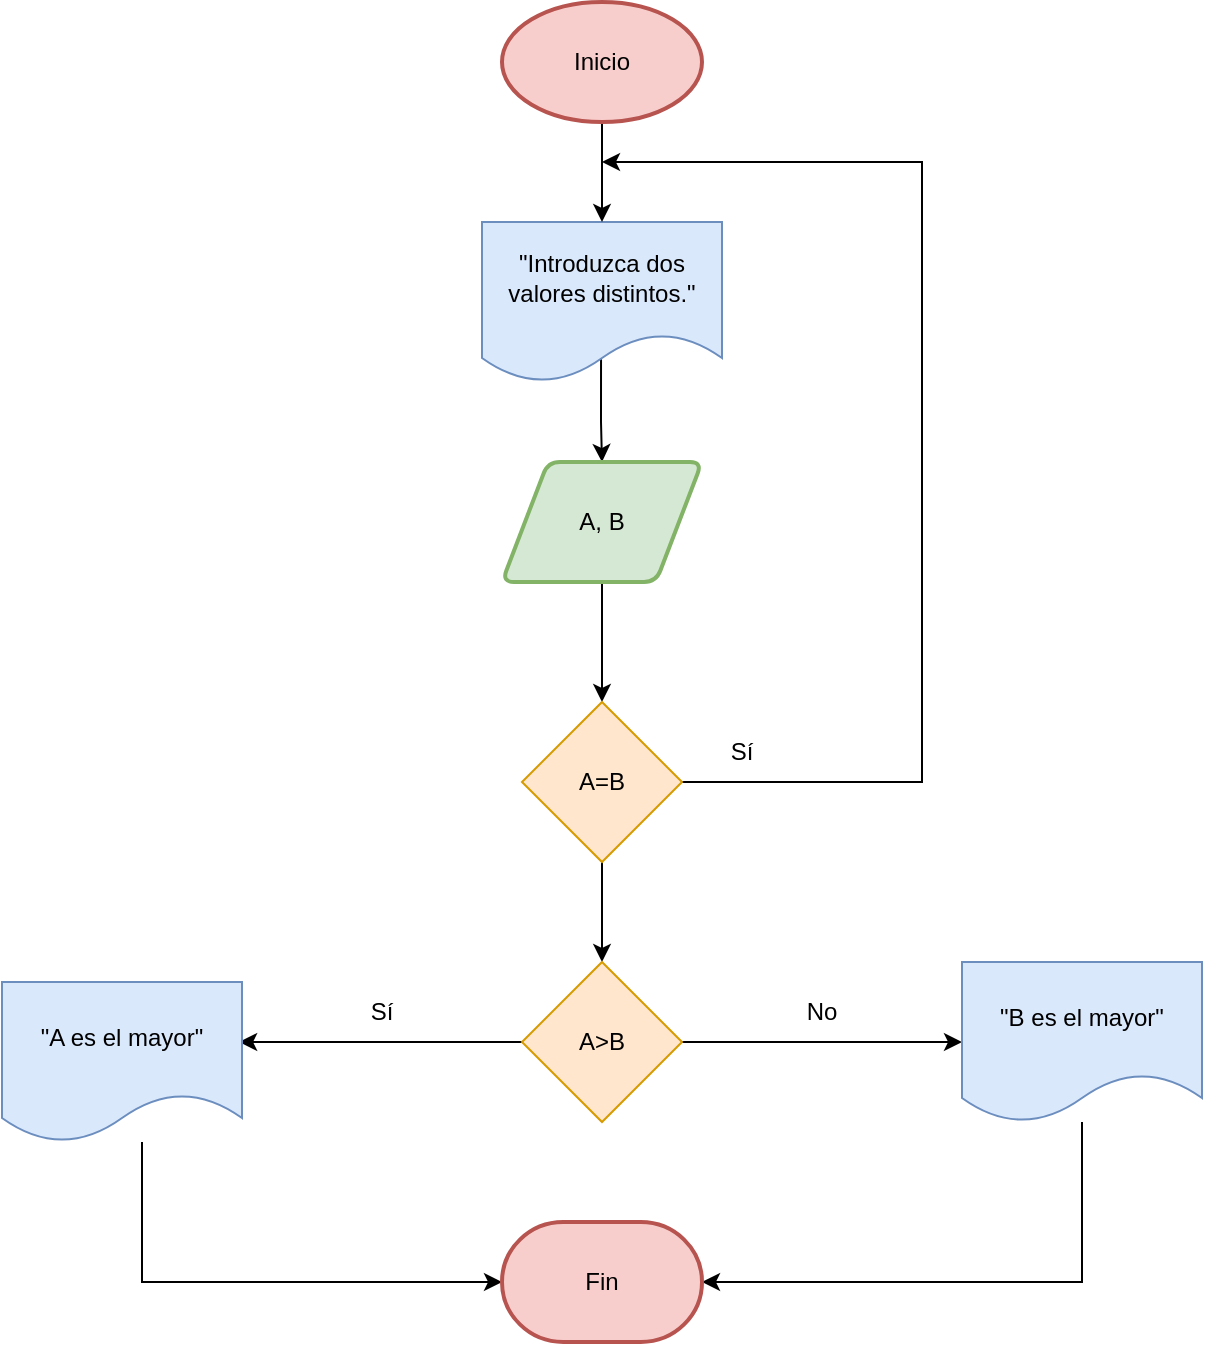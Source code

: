 <mxfile version="21.7.5" type="github">
  <diagram name="Página-1" id="qEB6BaKTPmM8J646-XOI">
    <mxGraphModel dx="1296" dy="749" grid="1" gridSize="10" guides="1" tooltips="1" connect="1" arrows="1" fold="1" page="1" pageScale="1" pageWidth="850" pageHeight="1400" math="0" shadow="0">
      <root>
        <mxCell id="0" />
        <mxCell id="1" parent="0" />
        <mxCell id="hqWikdrg4aMqNIsLkIlF-9" style="edgeStyle=orthogonalEdgeStyle;rounded=0;orthogonalLoop=1;jettySize=auto;html=1;entryX=0.5;entryY=0;entryDx=0;entryDy=0;exitX=0.496;exitY=0.858;exitDx=0;exitDy=0;exitPerimeter=0;" edge="1" parent="1" source="hqWikdrg4aMqNIsLkIlF-4" target="hqWikdrg4aMqNIsLkIlF-8">
          <mxGeometry relative="1" as="geometry" />
        </mxCell>
        <mxCell id="hqWikdrg4aMqNIsLkIlF-4" value="&lt;div&gt;&quot;Introduzca dos valores distintos.&quot;&lt;br&gt;&lt;/div&gt;" style="shape=document;whiteSpace=wrap;html=1;boundedLbl=1;fillColor=#dae8fc;strokeColor=#6c8ebf;" vertex="1" parent="1">
          <mxGeometry x="380" y="180" width="120" height="80" as="geometry" />
        </mxCell>
        <mxCell id="hqWikdrg4aMqNIsLkIlF-11" style="edgeStyle=orthogonalEdgeStyle;rounded=0;orthogonalLoop=1;jettySize=auto;html=1;entryX=0.5;entryY=0;entryDx=0;entryDy=0;" edge="1" parent="1" source="hqWikdrg4aMqNIsLkIlF-8" target="hqWikdrg4aMqNIsLkIlF-10">
          <mxGeometry relative="1" as="geometry" />
        </mxCell>
        <mxCell id="hqWikdrg4aMqNIsLkIlF-8" value="A, B" style="shape=parallelogram;html=1;strokeWidth=2;perimeter=parallelogramPerimeter;whiteSpace=wrap;rounded=1;arcSize=12;size=0.23;fillColor=#d5e8d4;strokeColor=#82b366;" vertex="1" parent="1">
          <mxGeometry x="390" y="300" width="100" height="60" as="geometry" />
        </mxCell>
        <mxCell id="hqWikdrg4aMqNIsLkIlF-12" style="edgeStyle=orthogonalEdgeStyle;rounded=0;orthogonalLoop=1;jettySize=auto;html=1;" edge="1" parent="1" source="hqWikdrg4aMqNIsLkIlF-10">
          <mxGeometry relative="1" as="geometry">
            <mxPoint x="440" y="150" as="targetPoint" />
            <Array as="points">
              <mxPoint x="600" y="460" />
              <mxPoint x="600" y="150" />
            </Array>
          </mxGeometry>
        </mxCell>
        <mxCell id="hqWikdrg4aMqNIsLkIlF-15" value="" style="edgeStyle=orthogonalEdgeStyle;rounded=0;orthogonalLoop=1;jettySize=auto;html=1;" edge="1" parent="1" source="hqWikdrg4aMqNIsLkIlF-10" target="hqWikdrg4aMqNIsLkIlF-14">
          <mxGeometry relative="1" as="geometry" />
        </mxCell>
        <mxCell id="hqWikdrg4aMqNIsLkIlF-10" value="A=B" style="rhombus;whiteSpace=wrap;html=1;fillColor=#ffe6cc;strokeColor=#d79b00;" vertex="1" parent="1">
          <mxGeometry x="400" y="420" width="80" height="80" as="geometry" />
        </mxCell>
        <mxCell id="hqWikdrg4aMqNIsLkIlF-13" value="Sí" style="text;html=1;strokeColor=none;fillColor=none;align=center;verticalAlign=middle;whiteSpace=wrap;rounded=0;" vertex="1" parent="1">
          <mxGeometry x="480" y="430" width="60" height="30" as="geometry" />
        </mxCell>
        <mxCell id="hqWikdrg4aMqNIsLkIlF-18" style="edgeStyle=orthogonalEdgeStyle;rounded=0;orthogonalLoop=1;jettySize=auto;html=1;entryX=0.988;entryY=0.375;entryDx=0;entryDy=0;entryPerimeter=0;" edge="1" parent="1" source="hqWikdrg4aMqNIsLkIlF-14" target="hqWikdrg4aMqNIsLkIlF-16">
          <mxGeometry relative="1" as="geometry" />
        </mxCell>
        <mxCell id="hqWikdrg4aMqNIsLkIlF-19" style="edgeStyle=orthogonalEdgeStyle;rounded=0;orthogonalLoop=1;jettySize=auto;html=1;entryX=0;entryY=0.5;entryDx=0;entryDy=0;" edge="1" parent="1" source="hqWikdrg4aMqNIsLkIlF-14" target="hqWikdrg4aMqNIsLkIlF-17">
          <mxGeometry relative="1" as="geometry" />
        </mxCell>
        <mxCell id="hqWikdrg4aMqNIsLkIlF-14" value="A&amp;gt;B" style="rhombus;whiteSpace=wrap;html=1;fillColor=#ffe6cc;strokeColor=#d79b00;" vertex="1" parent="1">
          <mxGeometry x="400" y="550" width="80" height="80" as="geometry" />
        </mxCell>
        <mxCell id="hqWikdrg4aMqNIsLkIlF-29" style="edgeStyle=orthogonalEdgeStyle;rounded=0;orthogonalLoop=1;jettySize=auto;html=1;entryX=0;entryY=0.5;entryDx=0;entryDy=0;entryPerimeter=0;" edge="1" parent="1" source="hqWikdrg4aMqNIsLkIlF-16" target="hqWikdrg4aMqNIsLkIlF-28">
          <mxGeometry relative="1" as="geometry">
            <Array as="points">
              <mxPoint x="210" y="710" />
            </Array>
          </mxGeometry>
        </mxCell>
        <mxCell id="hqWikdrg4aMqNIsLkIlF-16" value="&quot;A es el mayor&quot;" style="shape=document;whiteSpace=wrap;html=1;boundedLbl=1;fillColor=#dae8fc;strokeColor=#6c8ebf;" vertex="1" parent="1">
          <mxGeometry x="140" y="560" width="120" height="80" as="geometry" />
        </mxCell>
        <mxCell id="hqWikdrg4aMqNIsLkIlF-30" style="edgeStyle=orthogonalEdgeStyle;rounded=0;orthogonalLoop=1;jettySize=auto;html=1;entryX=1;entryY=0.5;entryDx=0;entryDy=0;entryPerimeter=0;" edge="1" parent="1" source="hqWikdrg4aMqNIsLkIlF-17" target="hqWikdrg4aMqNIsLkIlF-28">
          <mxGeometry relative="1" as="geometry">
            <Array as="points">
              <mxPoint x="680" y="710" />
            </Array>
          </mxGeometry>
        </mxCell>
        <mxCell id="hqWikdrg4aMqNIsLkIlF-17" value="&quot;B es el mayor&quot;" style="shape=document;whiteSpace=wrap;html=1;boundedLbl=1;fillColor=#dae8fc;strokeColor=#6c8ebf;" vertex="1" parent="1">
          <mxGeometry x="620" y="550" width="120" height="80" as="geometry" />
        </mxCell>
        <mxCell id="hqWikdrg4aMqNIsLkIlF-20" value="No" style="text;html=1;strokeColor=none;fillColor=none;align=center;verticalAlign=middle;whiteSpace=wrap;rounded=0;" vertex="1" parent="1">
          <mxGeometry x="520" y="560" width="60" height="30" as="geometry" />
        </mxCell>
        <mxCell id="hqWikdrg4aMqNIsLkIlF-21" value="Sí" style="text;html=1;strokeColor=none;fillColor=none;align=center;verticalAlign=middle;whiteSpace=wrap;rounded=0;" vertex="1" parent="1">
          <mxGeometry x="300" y="560" width="60" height="30" as="geometry" />
        </mxCell>
        <mxCell id="hqWikdrg4aMqNIsLkIlF-27" style="edgeStyle=orthogonalEdgeStyle;rounded=0;orthogonalLoop=1;jettySize=auto;html=1;entryX=0.5;entryY=0;entryDx=0;entryDy=0;" edge="1" parent="1" source="hqWikdrg4aMqNIsLkIlF-26" target="hqWikdrg4aMqNIsLkIlF-4">
          <mxGeometry relative="1" as="geometry" />
        </mxCell>
        <mxCell id="hqWikdrg4aMqNIsLkIlF-26" value="Inicio" style="strokeWidth=2;html=1;shape=mxgraph.flowchart.start_1;whiteSpace=wrap;fillColor=#f8cecc;strokeColor=#b85450;" vertex="1" parent="1">
          <mxGeometry x="390" y="70" width="100" height="60" as="geometry" />
        </mxCell>
        <mxCell id="hqWikdrg4aMqNIsLkIlF-28" value="Fin" style="strokeWidth=2;html=1;shape=mxgraph.flowchart.terminator;whiteSpace=wrap;fillColor=#f8cecc;strokeColor=#b85450;" vertex="1" parent="1">
          <mxGeometry x="390" y="680" width="100" height="60" as="geometry" />
        </mxCell>
      </root>
    </mxGraphModel>
  </diagram>
</mxfile>
